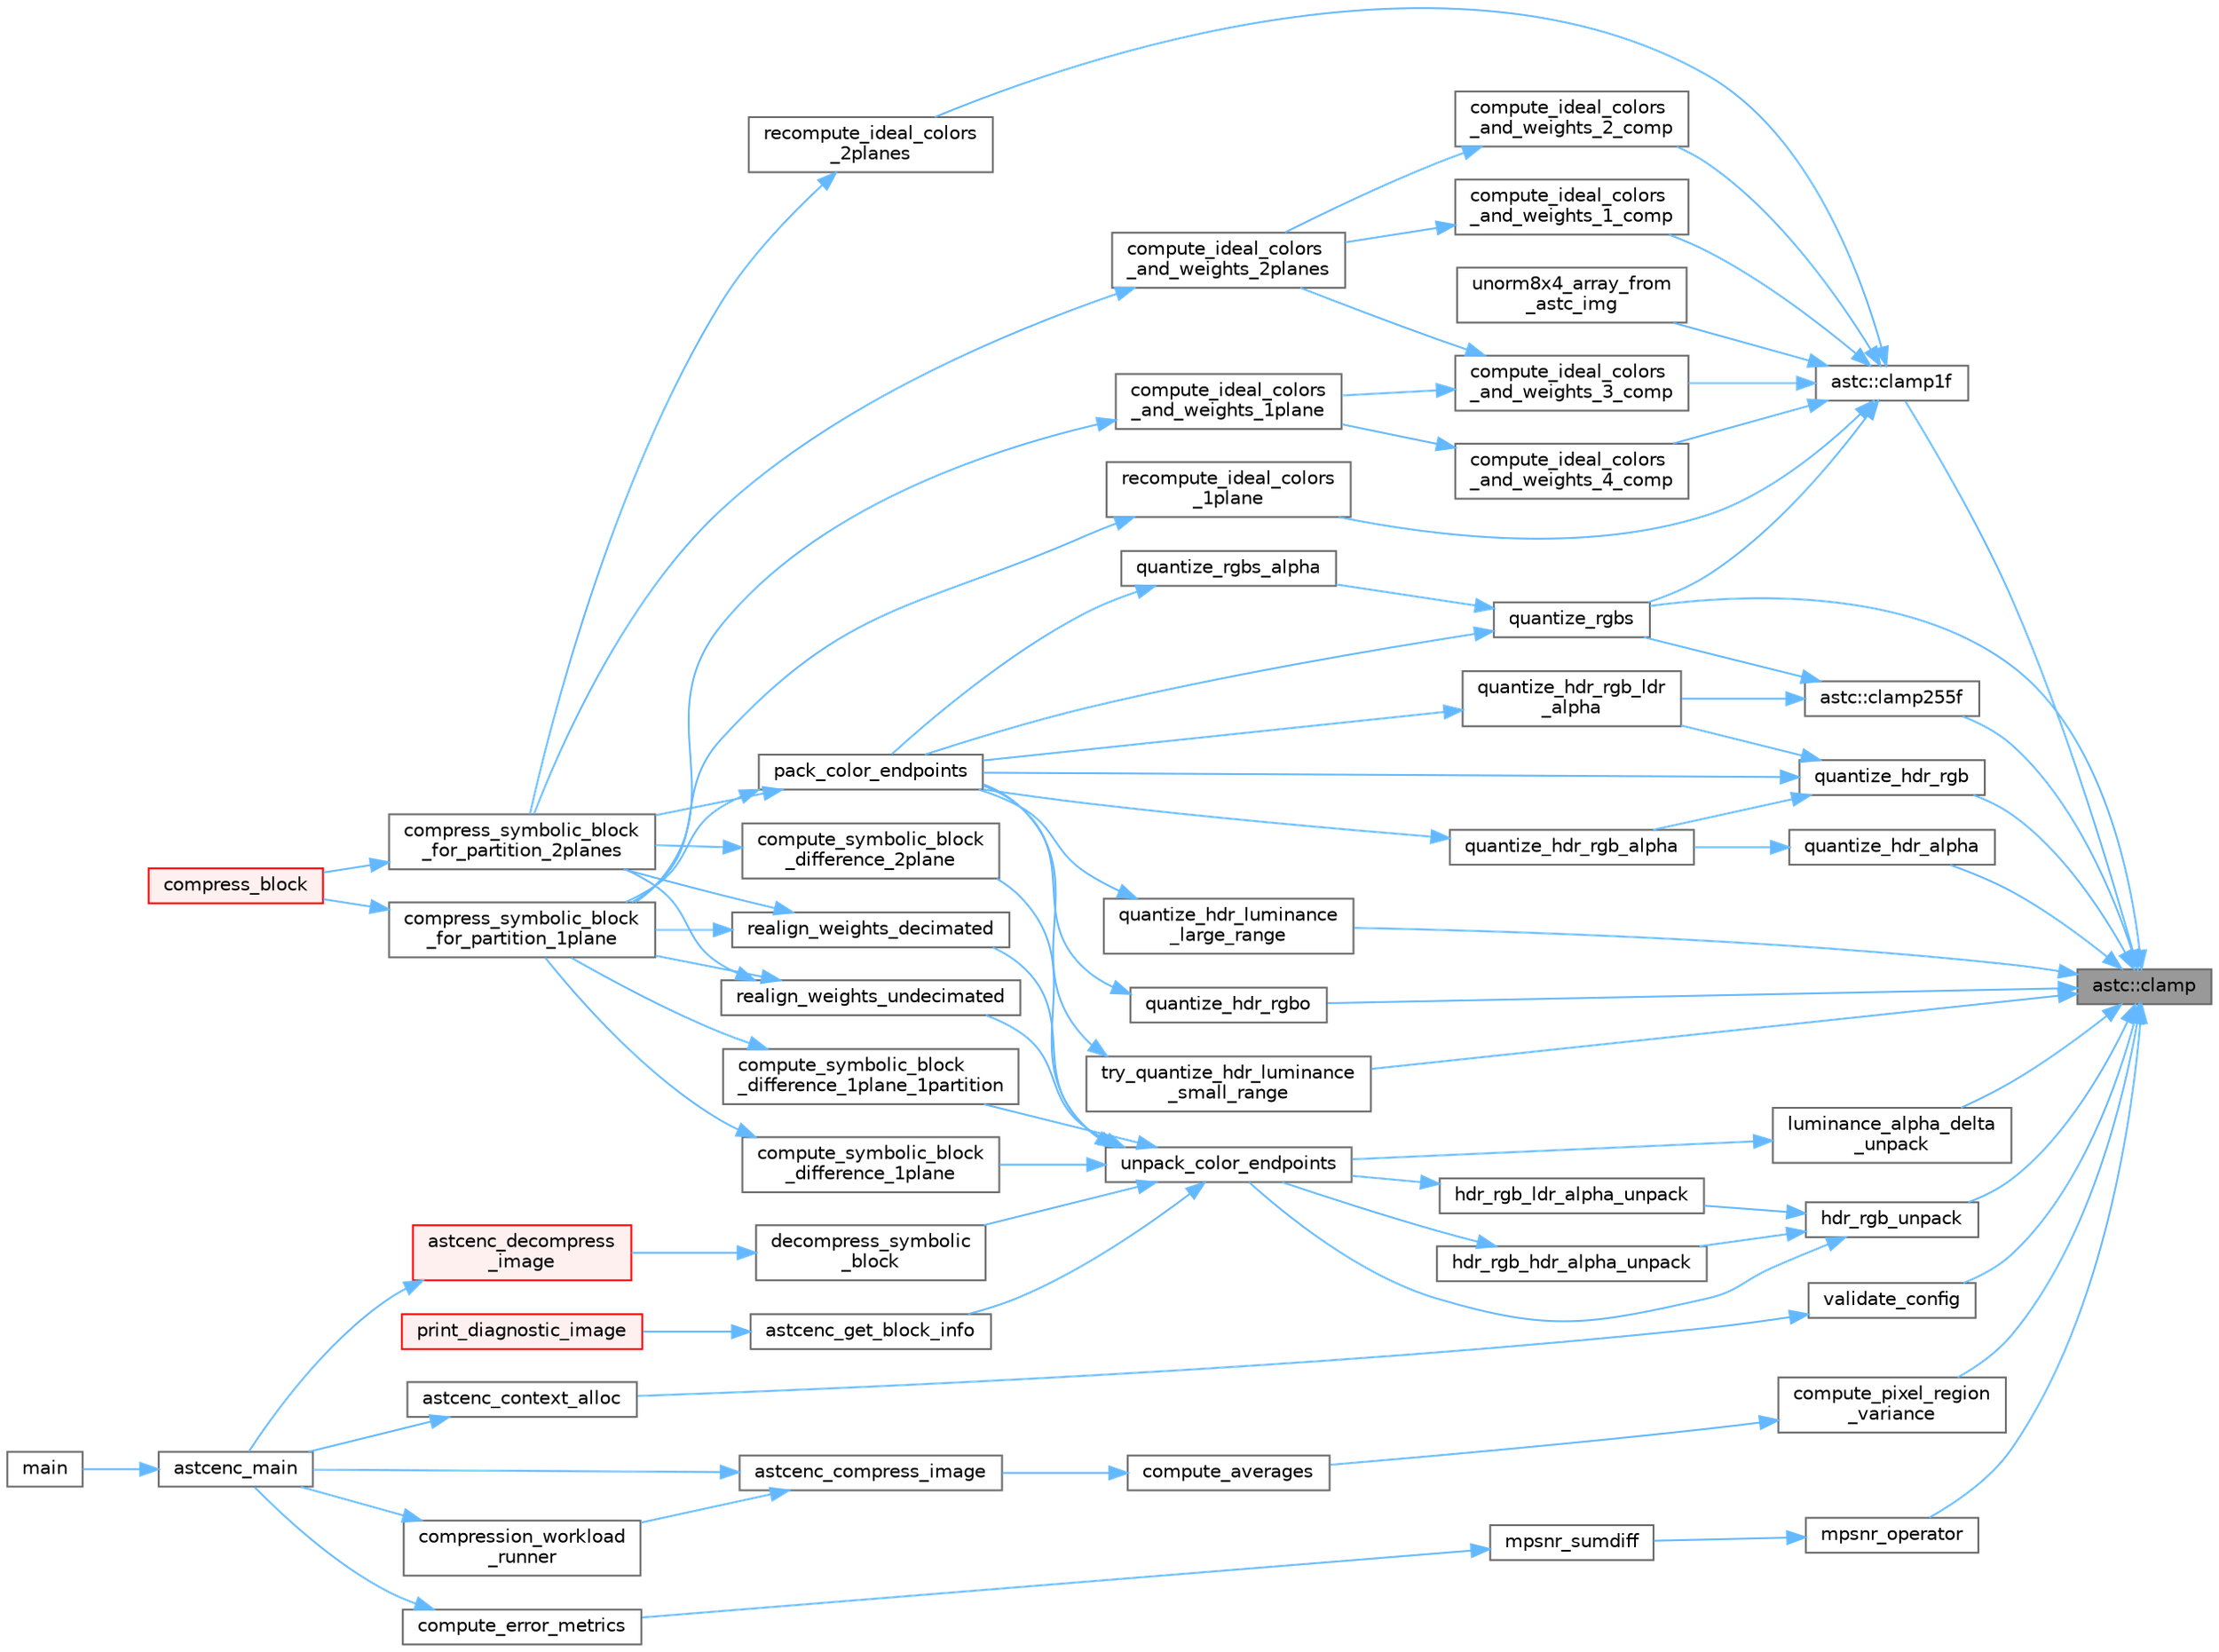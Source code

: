 digraph "astc::clamp"
{
 // LATEX_PDF_SIZE
  bgcolor="transparent";
  edge [fontname=Helvetica,fontsize=10,labelfontname=Helvetica,labelfontsize=10];
  node [fontname=Helvetica,fontsize=10,shape=box,height=0.2,width=0.4];
  rankdir="RL";
  Node1 [id="Node000001",label="astc::clamp",height=0.2,width=0.4,color="gray40", fillcolor="grey60", style="filled", fontcolor="black",tooltip="Clamp a value value between mn and mx."];
  Node1 -> Node2 [id="edge1_Node000001_Node000002",dir="back",color="steelblue1",style="solid",tooltip=" "];
  Node2 [id="Node000002",label="astc::clamp1f",height=0.2,width=0.4,color="grey40", fillcolor="white", style="filled",URL="$namespaceastc.html#ac60307af42a98d70a956170894e29e9e",tooltip="Clamp a float value between 0.0f and 1.0f."];
  Node2 -> Node3 [id="edge2_Node000002_Node000003",dir="back",color="steelblue1",style="solid",tooltip=" "];
  Node3 [id="Node000003",label="compute_ideal_colors\l_and_weights_1_comp",height=0.2,width=0.4,color="grey40", fillcolor="white", style="filled",URL="$astcenc__ideal__endpoints__and__weights_8cpp.html#a3e9812129972c73914841ecc0f6a7e71",tooltip="Compute the ideal endpoints and weights for 1 color component."];
  Node3 -> Node4 [id="edge3_Node000003_Node000004",dir="back",color="steelblue1",style="solid",tooltip=" "];
  Node4 [id="Node000004",label="compute_ideal_colors\l_and_weights_2planes",height=0.2,width=0.4,color="grey40", fillcolor="white", style="filled",URL="$astcenc__ideal__endpoints__and__weights_8cpp.html#a52d3985007cfc83025661e0347bc00cc",tooltip="Compute ideal endpoint colors and weights for 2 planes of weights."];
  Node4 -> Node5 [id="edge4_Node000004_Node000005",dir="back",color="steelblue1",style="solid",tooltip=" "];
  Node5 [id="Node000005",label="compress_symbolic_block\l_for_partition_2planes",height=0.2,width=0.4,color="grey40", fillcolor="white", style="filled",URL="$astcenc__compress__symbolic_8cpp.html#af11a976c8ea386db054bef472ce0667c",tooltip="Compress a block using a chosen partitioning and 2 planes of weights."];
  Node5 -> Node6 [id="edge5_Node000005_Node000006",dir="back",color="steelblue1",style="solid",tooltip=" "];
  Node6 [id="Node000006",label="compress_block",height=0.2,width=0.4,color="red", fillcolor="#FFF0F0", style="filled",URL="$astcenc__compress__symbolic_8cpp.html#a579b9a2ceeecda2fb3abe63b8311df1c",tooltip="Compress an image block into a physical block."];
  Node2 -> Node12 [id="edge6_Node000002_Node000012",dir="back",color="steelblue1",style="solid",tooltip=" "];
  Node12 [id="Node000012",label="compute_ideal_colors\l_and_weights_2_comp",height=0.2,width=0.4,color="grey40", fillcolor="white", style="filled",URL="$astcenc__ideal__endpoints__and__weights_8cpp.html#ad96c399a873ddd142d4779b6aeb74b87",tooltip="Compute the ideal endpoints and weights for 2 color components."];
  Node12 -> Node4 [id="edge7_Node000012_Node000004",dir="back",color="steelblue1",style="solid",tooltip=" "];
  Node2 -> Node13 [id="edge8_Node000002_Node000013",dir="back",color="steelblue1",style="solid",tooltip=" "];
  Node13 [id="Node000013",label="compute_ideal_colors\l_and_weights_3_comp",height=0.2,width=0.4,color="grey40", fillcolor="white", style="filled",URL="$astcenc__ideal__endpoints__and__weights_8cpp.html#a7ec20ff2556f6357cc0754c13e841262",tooltip="Compute the ideal endpoints and weights for 3 color components."];
  Node13 -> Node14 [id="edge9_Node000013_Node000014",dir="back",color="steelblue1",style="solid",tooltip=" "];
  Node14 [id="Node000014",label="compute_ideal_colors\l_and_weights_1plane",height=0.2,width=0.4,color="grey40", fillcolor="white", style="filled",URL="$astcenc__ideal__endpoints__and__weights_8cpp.html#afa8cab65d4b6f0cbece52eec38aed523",tooltip="Compute ideal endpoint colors and weights for 1 plane of weights."];
  Node14 -> Node15 [id="edge10_Node000014_Node000015",dir="back",color="steelblue1",style="solid",tooltip=" "];
  Node15 [id="Node000015",label="compress_symbolic_block\l_for_partition_1plane",height=0.2,width=0.4,color="grey40", fillcolor="white", style="filled",URL="$astcenc__compress__symbolic_8cpp.html#af5f518a15600c71922e69267dea2db99",tooltip="Compress a block using a chosen partitioning and 1 plane of weights."];
  Node15 -> Node6 [id="edge11_Node000015_Node000006",dir="back",color="steelblue1",style="solid",tooltip=" "];
  Node13 -> Node4 [id="edge12_Node000013_Node000004",dir="back",color="steelblue1",style="solid",tooltip=" "];
  Node2 -> Node16 [id="edge13_Node000002_Node000016",dir="back",color="steelblue1",style="solid",tooltip=" "];
  Node16 [id="Node000016",label="compute_ideal_colors\l_and_weights_4_comp",height=0.2,width=0.4,color="grey40", fillcolor="white", style="filled",URL="$astcenc__ideal__endpoints__and__weights_8cpp.html#a08aebec57ada3441207dce6a7a02797e",tooltip="Compute the ideal endpoints and weights for 4 color components."];
  Node16 -> Node14 [id="edge14_Node000016_Node000014",dir="back",color="steelblue1",style="solid",tooltip=" "];
  Node2 -> Node17 [id="edge15_Node000002_Node000017",dir="back",color="steelblue1",style="solid",tooltip=" "];
  Node17 [id="Node000017",label="quantize_rgbs",height=0.2,width=0.4,color="grey40", fillcolor="white", style="filled",URL="$astcenc__color__quantize_8cpp.html#a9a0a7e003d1ea68f9b48c28e406ad1ad",tooltip="Quantize an LDR RGB color using scale encoding."];
  Node17 -> Node18 [id="edge16_Node000017_Node000018",dir="back",color="steelblue1",style="solid",tooltip=" "];
  Node18 [id="Node000018",label="pack_color_endpoints",height=0.2,width=0.4,color="grey40", fillcolor="white", style="filled",URL="$astcenc__color__quantize_8cpp.html#ab9f9b564c57688af1f8fc1d9e000af81",tooltip="Pack a single pair of color endpoints as effectively as possible."];
  Node18 -> Node15 [id="edge17_Node000018_Node000015",dir="back",color="steelblue1",style="solid",tooltip=" "];
  Node18 -> Node5 [id="edge18_Node000018_Node000005",dir="back",color="steelblue1",style="solid",tooltip=" "];
  Node17 -> Node19 [id="edge19_Node000017_Node000019",dir="back",color="steelblue1",style="solid",tooltip=" "];
  Node19 [id="Node000019",label="quantize_rgbs_alpha",height=0.2,width=0.4,color="grey40", fillcolor="white", style="filled",URL="$astcenc__color__quantize_8cpp.html#a2d4a8db93c0ebf03b3b6dc23b292428f",tooltip="Quantize an LDR RGBA color using scale encoding."];
  Node19 -> Node18 [id="edge20_Node000019_Node000018",dir="back",color="steelblue1",style="solid",tooltip=" "];
  Node2 -> Node20 [id="edge21_Node000002_Node000020",dir="back",color="steelblue1",style="solid",tooltip=" "];
  Node20 [id="Node000020",label="recompute_ideal_colors\l_1plane",height=0.2,width=0.4,color="grey40", fillcolor="white", style="filled",URL="$astcenc__ideal__endpoints__and__weights_8cpp.html#a02bcad94240678ee727ccf2f0fbfb5d3",tooltip="For a given 1 plane weight set recompute the endpoint colors."];
  Node20 -> Node15 [id="edge22_Node000020_Node000015",dir="back",color="steelblue1",style="solid",tooltip=" "];
  Node2 -> Node21 [id="edge23_Node000002_Node000021",dir="back",color="steelblue1",style="solid",tooltip=" "];
  Node21 [id="Node000021",label="recompute_ideal_colors\l_2planes",height=0.2,width=0.4,color="grey40", fillcolor="white", style="filled",URL="$astcenc__ideal__endpoints__and__weights_8cpp.html#afb3c455470bef24f48d7815bb78bb569",tooltip="For a given 2 plane weight set recompute the endpoint colors."];
  Node21 -> Node5 [id="edge24_Node000021_Node000005",dir="back",color="steelblue1",style="solid",tooltip=" "];
  Node2 -> Node22 [id="edge25_Node000002_Node000022",dir="back",color="steelblue1",style="solid",tooltip=" "];
  Node22 [id="Node000022",label="unorm8x4_array_from\l_astc_img",height=0.2,width=0.4,color="grey40", fillcolor="white", style="filled",URL="$astcenccli__image_8cpp.html#a9706acc840e996830702a831d846559c",tooltip="Create a flattened RGBA UNORM8 data array from an image structure."];
  Node1 -> Node23 [id="edge26_Node000001_Node000023",dir="back",color="steelblue1",style="solid",tooltip=" "];
  Node23 [id="Node000023",label="astc::clamp255f",height=0.2,width=0.4,color="grey40", fillcolor="white", style="filled",URL="$namespaceastc.html#a1861708487807ec08c172e2f7ff58978",tooltip="Clamp a float value between 0.0f and 255.0f."];
  Node23 -> Node24 [id="edge27_Node000023_Node000024",dir="back",color="steelblue1",style="solid",tooltip=" "];
  Node24 [id="Node000024",label="quantize_hdr_rgb_ldr\l_alpha",height=0.2,width=0.4,color="grey40", fillcolor="white", style="filled",URL="$astcenc__color__quantize_8cpp.html#acc5fc16efff8422faf77e47bc55ab0ad",tooltip="Quantize a HDR RGB + LDR A color using direct RGBA encoding."];
  Node24 -> Node18 [id="edge28_Node000024_Node000018",dir="back",color="steelblue1",style="solid",tooltip=" "];
  Node23 -> Node17 [id="edge29_Node000023_Node000017",dir="back",color="steelblue1",style="solid",tooltip=" "];
  Node1 -> Node25 [id="edge30_Node000001_Node000025",dir="back",color="steelblue1",style="solid",tooltip=" "];
  Node25 [id="Node000025",label="compute_pixel_region\l_variance",height=0.2,width=0.4,color="grey40", fillcolor="white", style="filled",URL="$astcenc__compute__variance_8cpp.html#a8cd8e456dcff495dba9b6666be024007",tooltip="Compute averages for a pixel region."];
  Node25 -> Node26 [id="edge31_Node000025_Node000026",dir="back",color="steelblue1",style="solid",tooltip=" "];
  Node26 [id="Node000026",label="compute_averages",height=0.2,width=0.4,color="grey40", fillcolor="white", style="filled",URL="$astcenc__entry_8cpp.html#abb4b489d57171cfb1ebe0be7d24ef1d9",tooltip="Compute regional averages in an image."];
  Node26 -> Node8 [id="edge32_Node000026_Node000008",dir="back",color="steelblue1",style="solid",tooltip=" "];
  Node8 [id="Node000008",label="astcenc_compress_image",height=0.2,width=0.4,color="grey40", fillcolor="white", style="filled",URL="$astcenc__entry_8cpp.html#ad762aa055eed75156c99309158a40e90",tooltip="Compress an image."];
  Node8 -> Node9 [id="edge33_Node000008_Node000009",dir="back",color="steelblue1",style="solid",tooltip=" "];
  Node9 [id="Node000009",label="astcenc_main",height=0.2,width=0.4,color="grey40", fillcolor="white", style="filled",URL="$astcenccli__toplevel_8cpp.html#a073d18880f24fd648661b01d2e20340e",tooltip="Application entry point."];
  Node9 -> Node10 [id="edge34_Node000009_Node000010",dir="back",color="steelblue1",style="solid",tooltip=" "];
  Node10 [id="Node000010",label="main",height=0.2,width=0.4,color="grey40", fillcolor="white", style="filled",URL="$astcenccli__entry_8cpp.html#a3c04138a5bfe5d72780bb7e82a18e627",tooltip=" "];
  Node8 -> Node11 [id="edge35_Node000008_Node000011",dir="back",color="steelblue1",style="solid",tooltip=" "];
  Node11 [id="Node000011",label="compression_workload\l_runner",height=0.2,width=0.4,color="grey40", fillcolor="white", style="filled",URL="$astcenccli__toplevel_8cpp.html#a57bafe66bbd689a53aad2d190fe7a3fa",tooltip="Runner callback function for a compression worker thread."];
  Node11 -> Node9 [id="edge36_Node000011_Node000009",dir="back",color="steelblue1",style="solid",tooltip=" "];
  Node1 -> Node27 [id="edge37_Node000001_Node000027",dir="back",color="steelblue1",style="solid",tooltip=" "];
  Node27 [id="Node000027",label="hdr_rgb_unpack",height=0.2,width=0.4,color="grey40", fillcolor="white", style="filled",URL="$astcenc__color__unquantize_8cpp.html#ade2461b695d17d056a56c091736a9cc9",tooltip="Unpack an HDR RGB direct encoding."];
  Node27 -> Node28 [id="edge38_Node000027_Node000028",dir="back",color="steelblue1",style="solid",tooltip=" "];
  Node28 [id="Node000028",label="hdr_rgb_hdr_alpha_unpack",height=0.2,width=0.4,color="grey40", fillcolor="white", style="filled",URL="$astcenc__color__unquantize_8cpp.html#aded0cdfa2613a96d69299785784bfa7e",tooltip="Unpack an HDR RGBA direct encoding."];
  Node28 -> Node29 [id="edge39_Node000028_Node000029",dir="back",color="steelblue1",style="solid",tooltip=" "];
  Node29 [id="Node000029",label="unpack_color_endpoints",height=0.2,width=0.4,color="grey40", fillcolor="white", style="filled",URL="$astcenc__color__unquantize_8cpp.html#ab9b659180fb522b05391892336dbc095",tooltip="Unpack a single pair of encoded endpoints."];
  Node29 -> Node30 [id="edge40_Node000029_Node000030",dir="back",color="steelblue1",style="solid",tooltip=" "];
  Node30 [id="Node000030",label="astcenc_get_block_info",height=0.2,width=0.4,color="grey40", fillcolor="white", style="filled",URL="$astcenc__entry_8cpp.html#a4138a9fb500526b5bfd98ea53a3ecec7",tooltip="Provide a high level summary of a block's encoding."];
  Node30 -> Node31 [id="edge41_Node000030_Node000031",dir="back",color="steelblue1",style="solid",tooltip=" "];
  Node31 [id="Node000031",label="print_diagnostic_image",height=0.2,width=0.4,color="red", fillcolor="#FFF0F0", style="filled",URL="$astcenccli__toplevel_8cpp.html#ac1760850c83dafab500f7cf8ab789246",tooltip="Populate a single diagnostic image showing aspects of the encoding."];
  Node29 -> Node33 [id="edge42_Node000029_Node000033",dir="back",color="steelblue1",style="solid",tooltip=" "];
  Node33 [id="Node000033",label="compute_symbolic_block\l_difference_1plane",height=0.2,width=0.4,color="grey40", fillcolor="white", style="filled",URL="$astcenc__decompress__symbolic_8cpp.html#a0541138e65930f39f6caba517e76dfe4",tooltip="Compute the error between a symbolic block and the original input data."];
  Node33 -> Node15 [id="edge43_Node000033_Node000015",dir="back",color="steelblue1",style="solid",tooltip=" "];
  Node29 -> Node34 [id="edge44_Node000029_Node000034",dir="back",color="steelblue1",style="solid",tooltip=" "];
  Node34 [id="Node000034",label="compute_symbolic_block\l_difference_1plane_1partition",height=0.2,width=0.4,color="grey40", fillcolor="white", style="filled",URL="$astcenc__decompress__symbolic_8cpp.html#aff8e27acd948a9cc5631d99c80906b2f",tooltip="Compute the error between a symbolic block and the original input data."];
  Node34 -> Node15 [id="edge45_Node000034_Node000015",dir="back",color="steelblue1",style="solid",tooltip=" "];
  Node29 -> Node35 [id="edge46_Node000029_Node000035",dir="back",color="steelblue1",style="solid",tooltip=" "];
  Node35 [id="Node000035",label="compute_symbolic_block\l_difference_2plane",height=0.2,width=0.4,color="grey40", fillcolor="white", style="filled",URL="$astcenc__decompress__symbolic_8cpp.html#a9c23f8373c9f5e708650b7c8e038b182",tooltip="Compute the error between a symbolic block and the original input data."];
  Node35 -> Node5 [id="edge47_Node000035_Node000005",dir="back",color="steelblue1",style="solid",tooltip=" "];
  Node29 -> Node36 [id="edge48_Node000029_Node000036",dir="back",color="steelblue1",style="solid",tooltip=" "];
  Node36 [id="Node000036",label="decompress_symbolic\l_block",height=0.2,width=0.4,color="grey40", fillcolor="white", style="filled",URL="$astcenc__decompress__symbolic_8cpp.html#a4a5f09c362972951a31e4d7ff918f89f",tooltip="Decompress a symbolic block in to an image block."];
  Node36 -> Node37 [id="edge49_Node000036_Node000037",dir="back",color="steelblue1",style="solid",tooltip=" "];
  Node37 [id="Node000037",label="astcenc_decompress\l_image",height=0.2,width=0.4,color="red", fillcolor="#FFF0F0", style="filled",URL="$astcenc__entry_8cpp.html#a062987fc41b9df7d34d8eb668f29eb21",tooltip="Decompress an image."];
  Node37 -> Node9 [id="edge50_Node000037_Node000009",dir="back",color="steelblue1",style="solid",tooltip=" "];
  Node29 -> Node39 [id="edge51_Node000029_Node000039",dir="back",color="steelblue1",style="solid",tooltip=" "];
  Node39 [id="Node000039",label="realign_weights_decimated",height=0.2,width=0.4,color="grey40", fillcolor="white", style="filled",URL="$astcenc__compress__symbolic_8cpp.html#af80747ee43aa6fda579161376205c294",tooltip="Attempt to improve weights given a chosen configuration."];
  Node39 -> Node15 [id="edge52_Node000039_Node000015",dir="back",color="steelblue1",style="solid",tooltip=" "];
  Node39 -> Node5 [id="edge53_Node000039_Node000005",dir="back",color="steelblue1",style="solid",tooltip=" "];
  Node29 -> Node40 [id="edge54_Node000029_Node000040",dir="back",color="steelblue1",style="solid",tooltip=" "];
  Node40 [id="Node000040",label="realign_weights_undecimated",height=0.2,width=0.4,color="grey40", fillcolor="white", style="filled",URL="$astcenc__compress__symbolic_8cpp.html#a91e5fa530ba0e492b85132e416a5ddf4",tooltip="Attempt to improve weights given a chosen configuration."];
  Node40 -> Node15 [id="edge55_Node000040_Node000015",dir="back",color="steelblue1",style="solid",tooltip=" "];
  Node40 -> Node5 [id="edge56_Node000040_Node000005",dir="back",color="steelblue1",style="solid",tooltip=" "];
  Node27 -> Node41 [id="edge57_Node000027_Node000041",dir="back",color="steelblue1",style="solid",tooltip=" "];
  Node41 [id="Node000041",label="hdr_rgb_ldr_alpha_unpack",height=0.2,width=0.4,color="grey40", fillcolor="white", style="filled",URL="$astcenc__color__unquantize_8cpp.html#aa7a2e2f7b578cb97b5ade543c8db2614",tooltip="Unpack an HDR RGB + LDR A direct encoding."];
  Node41 -> Node29 [id="edge58_Node000041_Node000029",dir="back",color="steelblue1",style="solid",tooltip=" "];
  Node27 -> Node29 [id="edge59_Node000027_Node000029",dir="back",color="steelblue1",style="solid",tooltip=" "];
  Node1 -> Node42 [id="edge60_Node000001_Node000042",dir="back",color="steelblue1",style="solid",tooltip=" "];
  Node42 [id="Node000042",label="luminance_alpha_delta\l_unpack",height=0.2,width=0.4,color="grey40", fillcolor="white", style="filled",URL="$astcenc__color__unquantize_8cpp.html#a3b8032ce212a167d91be041c0226cb3a",tooltip="Unpack an LDR LA color that uses delta encoding."];
  Node42 -> Node29 [id="edge61_Node000042_Node000029",dir="back",color="steelblue1",style="solid",tooltip=" "];
  Node1 -> Node43 [id="edge62_Node000001_Node000043",dir="back",color="steelblue1",style="solid",tooltip=" "];
  Node43 [id="Node000043",label="mpsnr_operator",height=0.2,width=0.4,color="grey40", fillcolor="white", style="filled",URL="$astcenccli__error__metrics_8cpp.html#a4504544fb13100fa0507716d5c7708c8",tooltip="mPSNR tone-mapping operator for HDR images."];
  Node43 -> Node44 [id="edge63_Node000043_Node000044",dir="back",color="steelblue1",style="solid",tooltip=" "];
  Node44 [id="Node000044",label="mpsnr_sumdiff",height=0.2,width=0.4,color="grey40", fillcolor="white", style="filled",URL="$astcenccli__error__metrics_8cpp.html#a9e0a98a390f6b1399d67fe4005866da8",tooltip="mPSNR difference between two values."];
  Node44 -> Node45 [id="edge64_Node000044_Node000045",dir="back",color="steelblue1",style="solid",tooltip=" "];
  Node45 [id="Node000045",label="compute_error_metrics",height=0.2,width=0.4,color="grey40", fillcolor="white", style="filled",URL="$astcenccli__error__metrics_8cpp.html#a478be461420681d7c83aa89569ea92c4",tooltip="Compute error metrics comparing two images."];
  Node45 -> Node9 [id="edge65_Node000045_Node000009",dir="back",color="steelblue1",style="solid",tooltip=" "];
  Node1 -> Node46 [id="edge66_Node000001_Node000046",dir="back",color="steelblue1",style="solid",tooltip=" "];
  Node46 [id="Node000046",label="quantize_hdr_alpha",height=0.2,width=0.4,color="grey40", fillcolor="white", style="filled",URL="$astcenc__color__quantize_8cpp.html#a4c475fce8f14e7437cc348b0319a1365",tooltip="Quantize a HDR A color using either delta or direct RGBA encoding."];
  Node46 -> Node47 [id="edge67_Node000046_Node000047",dir="back",color="steelblue1",style="solid",tooltip=" "];
  Node47 [id="Node000047",label="quantize_hdr_rgb_alpha",height=0.2,width=0.4,color="grey40", fillcolor="white", style="filled",URL="$astcenc__color__quantize_8cpp.html#a968dafc89b796ea5218a690b22c39911",tooltip="Quantize a HDR RGBA color using either delta or direct RGBA encoding."];
  Node47 -> Node18 [id="edge68_Node000047_Node000018",dir="back",color="steelblue1",style="solid",tooltip=" "];
  Node1 -> Node48 [id="edge69_Node000001_Node000048",dir="back",color="steelblue1",style="solid",tooltip=" "];
  Node48 [id="Node000048",label="quantize_hdr_luminance\l_large_range",height=0.2,width=0.4,color="grey40", fillcolor="white", style="filled",URL="$astcenc__color__quantize_8cpp.html#ad5fb9a4bf5ae21916bc6c634c7f789f8",tooltip="Quantize a HDR L color using the large range encoding."];
  Node48 -> Node18 [id="edge70_Node000048_Node000018",dir="back",color="steelblue1",style="solid",tooltip=" "];
  Node1 -> Node49 [id="edge71_Node000001_Node000049",dir="back",color="steelblue1",style="solid",tooltip=" "];
  Node49 [id="Node000049",label="quantize_hdr_rgb",height=0.2,width=0.4,color="grey40", fillcolor="white", style="filled",URL="$astcenc__color__quantize_8cpp.html#a018b17fdce9e0fb576249da80bfc90a2",tooltip="Quantize a HDR RGB color using direct RGB encoding."];
  Node49 -> Node18 [id="edge72_Node000049_Node000018",dir="back",color="steelblue1",style="solid",tooltip=" "];
  Node49 -> Node47 [id="edge73_Node000049_Node000047",dir="back",color="steelblue1",style="solid",tooltip=" "];
  Node49 -> Node24 [id="edge74_Node000049_Node000024",dir="back",color="steelblue1",style="solid",tooltip=" "];
  Node1 -> Node50 [id="edge75_Node000001_Node000050",dir="back",color="steelblue1",style="solid",tooltip=" "];
  Node50 [id="Node000050",label="quantize_hdr_rgbo",height=0.2,width=0.4,color="grey40", fillcolor="white", style="filled",URL="$astcenc__color__quantize_8cpp.html#a8c60d84b27b5bf6a95eafa1b86497235",tooltip="Quantize a HDR RGB color using RGB + offset."];
  Node50 -> Node18 [id="edge76_Node000050_Node000018",dir="back",color="steelblue1",style="solid",tooltip=" "];
  Node1 -> Node17 [id="edge77_Node000001_Node000017",dir="back",color="steelblue1",style="solid",tooltip=" "];
  Node1 -> Node51 [id="edge78_Node000001_Node000051",dir="back",color="steelblue1",style="solid",tooltip=" "];
  Node51 [id="Node000051",label="try_quantize_hdr_luminance\l_small_range",height=0.2,width=0.4,color="grey40", fillcolor="white", style="filled",URL="$astcenc__color__quantize_8cpp.html#a105c509260a154870ee3d34d1a336c60",tooltip="Quantize a HDR L color using the small range encoding."];
  Node51 -> Node18 [id="edge79_Node000051_Node000018",dir="back",color="steelblue1",style="solid",tooltip=" "];
  Node1 -> Node52 [id="edge80_Node000001_Node000052",dir="back",color="steelblue1",style="solid",tooltip=" "];
  Node52 [id="Node000052",label="validate_config",height=0.2,width=0.4,color="grey40", fillcolor="white", style="filled",URL="$astcenc__entry_8cpp.html#a58d9fd22e35089649b73eed6af336aeb",tooltip=" "];
  Node52 -> Node53 [id="edge81_Node000052_Node000053",dir="back",color="steelblue1",style="solid",tooltip=" "];
  Node53 [id="Node000053",label="astcenc_context_alloc",height=0.2,width=0.4,color="grey40", fillcolor="white", style="filled",URL="$astcenc__entry_8cpp.html#a823234313a697f5b4cdbd2cd6caaef4a",tooltip="Allocate a new codec context based on a config."];
  Node53 -> Node9 [id="edge82_Node000053_Node000009",dir="back",color="steelblue1",style="solid",tooltip=" "];
}
